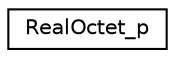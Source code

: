 digraph "Graphical Class Hierarchy"
{
 // INTERACTIVE_SVG=YES
  edge [fontname="Helvetica",fontsize="10",labelfontname="Helvetica",labelfontsize="10"];
  node [fontname="Helvetica",fontsize="10",shape=record];
  rankdir="LR";
  Node1 [label="RealOctet_p",height=0.2,width=0.4,color="black", fillcolor="white", style="filled",URL="$class_standard_interfaces__i_1_1_real_octet__p.html",tooltip="The class is the encapsulation of componet&#39;s provides port, providing two operations for component to..."];
}
